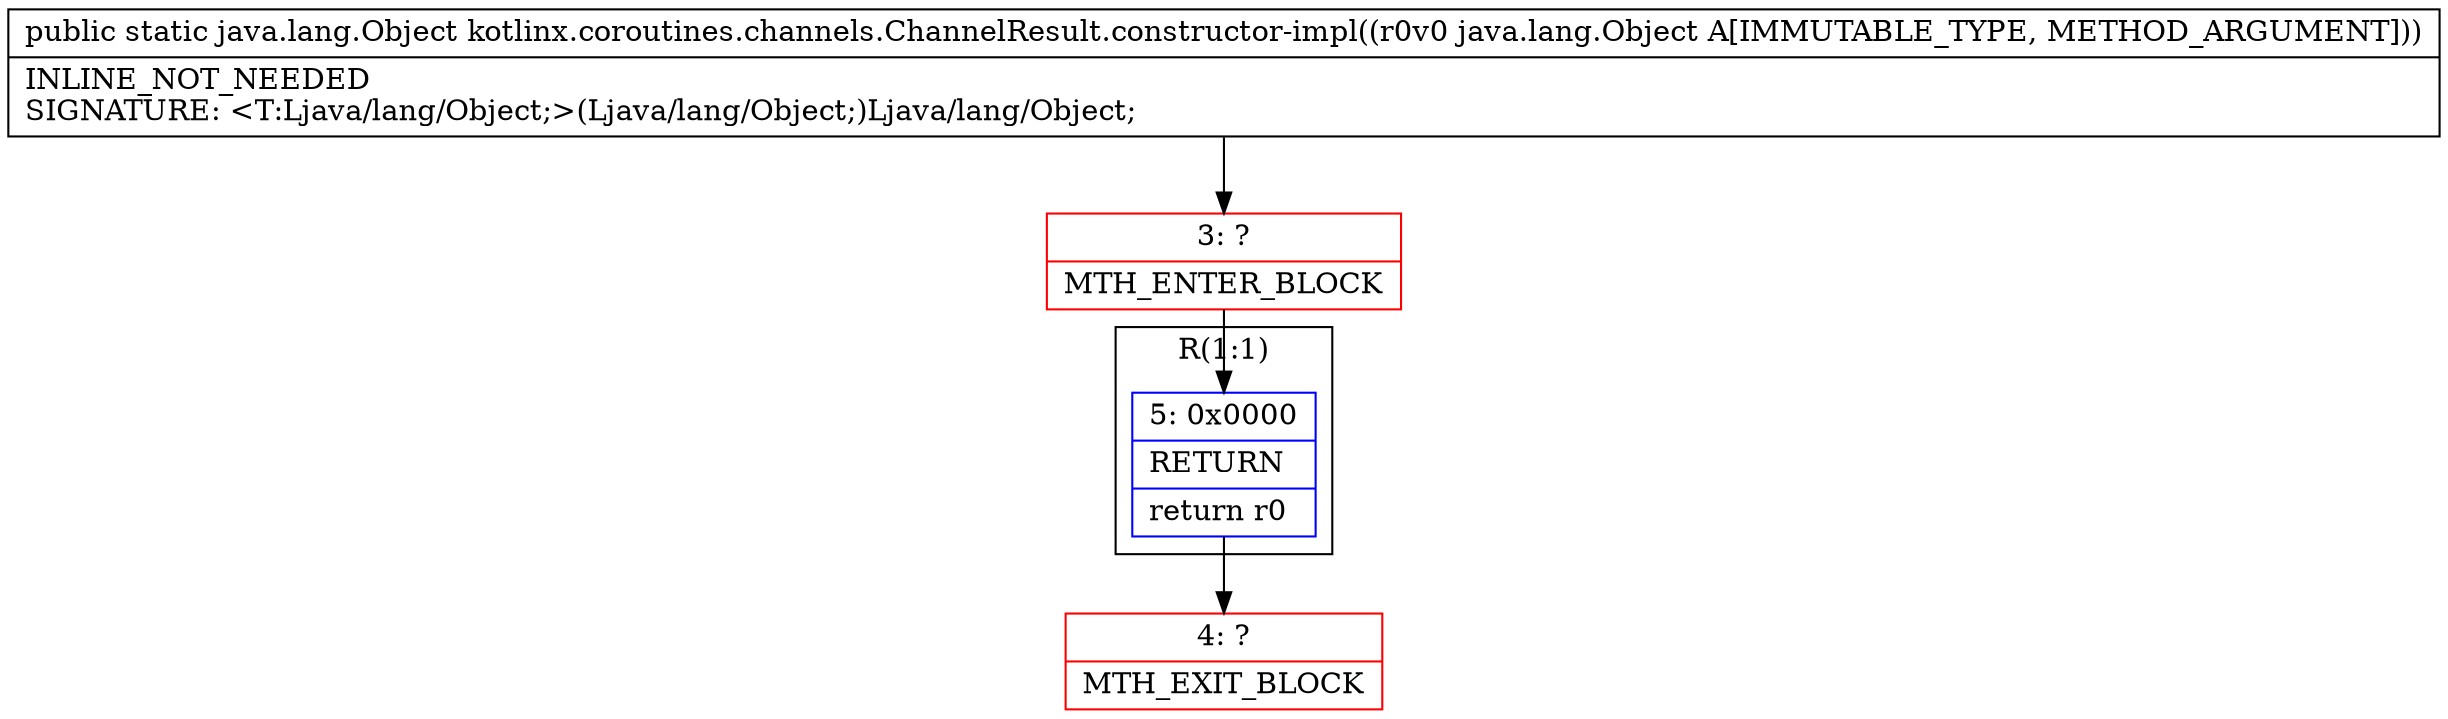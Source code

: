 digraph "CFG forkotlinx.coroutines.channels.ChannelResult.constructor\-impl(Ljava\/lang\/Object;)Ljava\/lang\/Object;" {
subgraph cluster_Region_802196715 {
label = "R(1:1)";
node [shape=record,color=blue];
Node_5 [shape=record,label="{5\:\ 0x0000|RETURN\l|return r0\l}"];
}
Node_3 [shape=record,color=red,label="{3\:\ ?|MTH_ENTER_BLOCK\l}"];
Node_4 [shape=record,color=red,label="{4\:\ ?|MTH_EXIT_BLOCK\l}"];
MethodNode[shape=record,label="{public static java.lang.Object kotlinx.coroutines.channels.ChannelResult.constructor\-impl((r0v0 java.lang.Object A[IMMUTABLE_TYPE, METHOD_ARGUMENT]))  | INLINE_NOT_NEEDED\lSIGNATURE: \<T:Ljava\/lang\/Object;\>(Ljava\/lang\/Object;)Ljava\/lang\/Object;\l}"];
MethodNode -> Node_3;Node_5 -> Node_4;
Node_3 -> Node_5;
}

